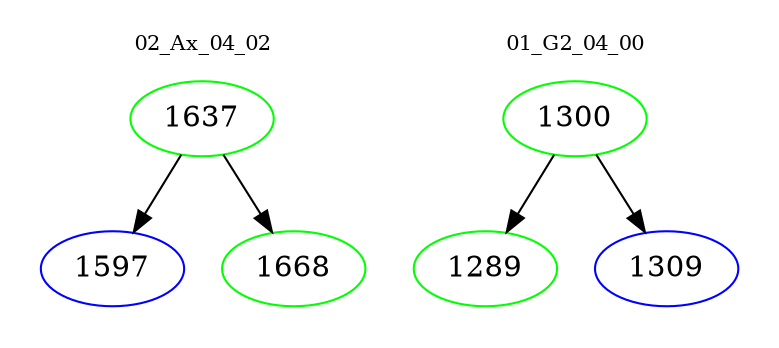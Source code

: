 digraph{
subgraph cluster_0 {
color = white
label = "02_Ax_04_02";
fontsize=10;
T0_1637 [label="1637", color="green"]
T0_1637 -> T0_1597 [color="black"]
T0_1597 [label="1597", color="blue"]
T0_1637 -> T0_1668 [color="black"]
T0_1668 [label="1668", color="green"]
}
subgraph cluster_1 {
color = white
label = "01_G2_04_00";
fontsize=10;
T1_1300 [label="1300", color="green"]
T1_1300 -> T1_1289 [color="black"]
T1_1289 [label="1289", color="green"]
T1_1300 -> T1_1309 [color="black"]
T1_1309 [label="1309", color="blue"]
}
}
